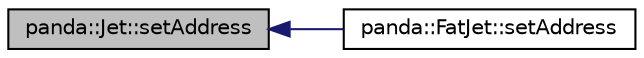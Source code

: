 digraph "panda::Jet::setAddress"
{
 // INTERACTIVE_SVG=YES
  edge [fontname="Helvetica",fontsize="10",labelfontname="Helvetica",labelfontsize="10"];
  node [fontname="Helvetica",fontsize="10",shape=record];
  rankdir="LR";
  Node1 [label="panda::Jet::setAddress",height=0.2,width=0.4,color="black", fillcolor="grey75", style="filled" fontcolor="black"];
  Node1 -> Node2 [dir="back",color="midnightblue",fontsize="10",style="solid"];
  Node2 [label="panda::FatJet::setAddress",height=0.2,width=0.4,color="black", fillcolor="white", style="filled",URL="$classpanda_1_1FatJet.html#a63392b9abcf86c432b0d7b34c7887cbf",tooltip="Set address for the branches to the variables of this object. "];
}
